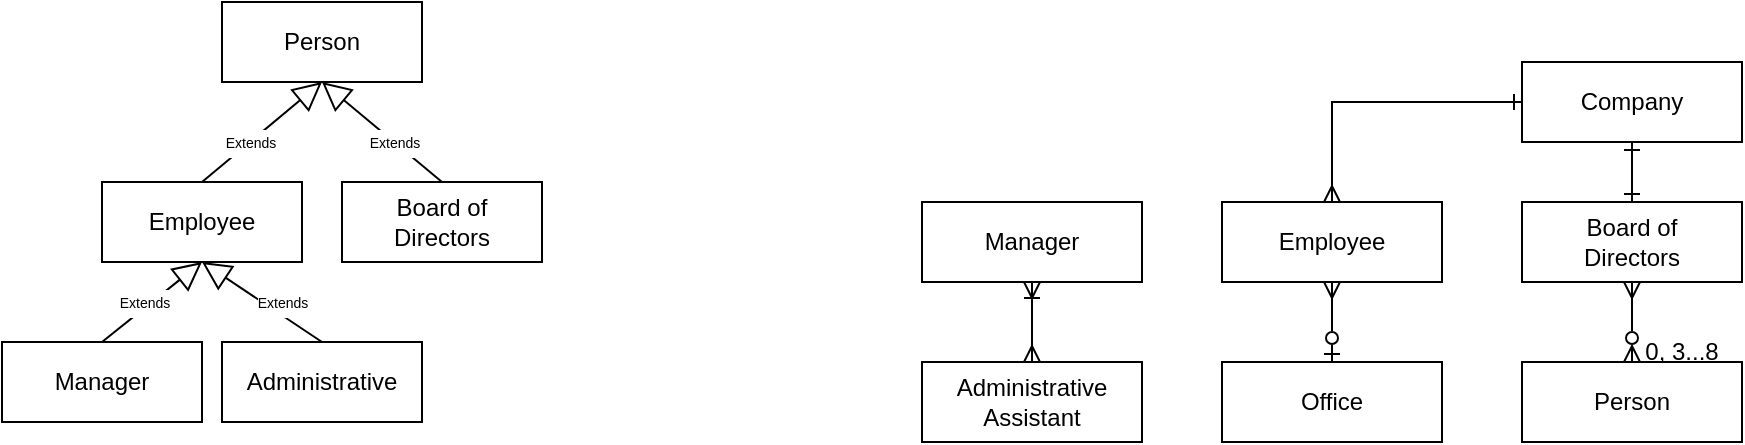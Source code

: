 <mxfile version="21.0.8" type="github">
  <diagram name="Page-1" id="929967ad-93f9-6ef4-fab6-5d389245f69c">
    <mxGraphModel dx="787" dy="437" grid="0" gridSize="10" guides="1" tooltips="1" connect="1" arrows="1" fold="1" page="1" pageScale="1.5" pageWidth="1169" pageHeight="826" background="none" math="0" shadow="0">
      <root>
        <mxCell id="0" style=";html=1;" />
        <mxCell id="1" style=";html=1;" parent="0" />
        <mxCell id="eIwYXYLHUi0qYOk802lU-5" value="Person" style="html=1;whiteSpace=wrap;" vertex="1" parent="1">
          <mxGeometry x="1230" y="650" width="110" height="40" as="geometry" />
        </mxCell>
        <mxCell id="eIwYXYLHUi0qYOk802lU-6" value="Employee" style="html=1;whiteSpace=wrap;" vertex="1" parent="1">
          <mxGeometry x="1080" y="570" width="110" height="40" as="geometry" />
        </mxCell>
        <mxCell id="eIwYXYLHUi0qYOk802lU-7" value="Manager" style="html=1;whiteSpace=wrap;" vertex="1" parent="1">
          <mxGeometry x="930" y="570" width="110" height="40" as="geometry" />
        </mxCell>
        <mxCell id="eIwYXYLHUi0qYOk802lU-8" value="Administrative&lt;br&gt;Assistant" style="html=1;whiteSpace=wrap;" vertex="1" parent="1">
          <mxGeometry x="930" y="650" width="110" height="40" as="geometry" />
        </mxCell>
        <mxCell id="eIwYXYLHUi0qYOk802lU-9" value="Company" style="html=1;whiteSpace=wrap;" vertex="1" parent="1">
          <mxGeometry x="1230" y="500" width="110" height="40" as="geometry" />
        </mxCell>
        <mxCell id="eIwYXYLHUi0qYOk802lU-10" value="Board of&lt;br&gt;Directors" style="html=1;whiteSpace=wrap;" vertex="1" parent="1">
          <mxGeometry x="1230" y="570" width="110" height="40" as="geometry" />
        </mxCell>
        <mxCell id="eIwYXYLHUi0qYOk802lU-12" value="" style="fontSize=12;html=1;endArrow=ERmany;endFill=0;rounded=0;exitX=0;exitY=0.5;exitDx=0;exitDy=0;startArrow=ERone;startFill=0;entryX=0.5;entryY=0;entryDx=0;entryDy=0;edgeStyle=orthogonalEdgeStyle;" edge="1" parent="1" source="eIwYXYLHUi0qYOk802lU-9" target="eIwYXYLHUi0qYOk802lU-6">
          <mxGeometry width="100" height="100" relative="1" as="geometry">
            <mxPoint x="1130" y="560" as="sourcePoint" />
            <mxPoint x="1230" y="460" as="targetPoint" />
          </mxGeometry>
        </mxCell>
        <mxCell id="eIwYXYLHUi0qYOk802lU-17" value="" style="fontSize=12;html=1;endArrow=ERmany;endFill=0;rounded=0;exitX=0.5;exitY=1;exitDx=0;exitDy=0;startArrow=ERoneToMany;startFill=0;entryX=0.5;entryY=0;entryDx=0;entryDy=0;" edge="1" parent="1" source="eIwYXYLHUi0qYOk802lU-7" target="eIwYXYLHUi0qYOk802lU-8">
          <mxGeometry width="100" height="100" relative="1" as="geometry">
            <mxPoint x="1240" y="520" as="sourcePoint" />
            <mxPoint x="1120" y="520" as="targetPoint" />
          </mxGeometry>
        </mxCell>
        <mxCell id="eIwYXYLHUi0qYOk802lU-19" value="" style="fontSize=12;html=1;endArrow=ERone;startArrow=ERone;rounded=0;entryX=0.5;entryY=1;entryDx=0;entryDy=0;exitX=0.5;exitY=0;exitDx=0;exitDy=0;startFill=0;endFill=0;" edge="1" parent="1" source="eIwYXYLHUi0qYOk802lU-10" target="eIwYXYLHUi0qYOk802lU-9">
          <mxGeometry width="100" height="100" relative="1" as="geometry">
            <mxPoint x="1130" y="560" as="sourcePoint" />
            <mxPoint x="1230" y="460" as="targetPoint" />
          </mxGeometry>
        </mxCell>
        <mxCell id="eIwYXYLHUi0qYOk802lU-20" value="Office" style="html=1;whiteSpace=wrap;" vertex="1" parent="1">
          <mxGeometry x="1080" y="650" width="110" height="40" as="geometry" />
        </mxCell>
        <mxCell id="eIwYXYLHUi0qYOk802lU-21" value="" style="fontSize=12;html=1;endArrow=ERmany;endFill=0;rounded=0;startArrow=ERzeroToOne;startFill=0;entryX=0.5;entryY=1;entryDx=0;entryDy=0;exitX=0.5;exitY=0;exitDx=0;exitDy=0;" edge="1" parent="1" source="eIwYXYLHUi0qYOk802lU-20" target="eIwYXYLHUi0qYOk802lU-6">
          <mxGeometry width="100" height="100" relative="1" as="geometry">
            <mxPoint x="1055" y="450" as="sourcePoint" />
            <mxPoint x="1120" y="520" as="targetPoint" />
          </mxGeometry>
        </mxCell>
        <mxCell id="eIwYXYLHUi0qYOk802lU-22" value="" style="fontSize=12;html=1;endArrow=ERmany;endFill=0;rounded=0;exitX=0.5;exitY=0;exitDx=0;exitDy=0;startArrow=ERzeroToMany;startFill=0;entryX=0.5;entryY=1;entryDx=0;entryDy=0;" edge="1" parent="1" source="eIwYXYLHUi0qYOk802lU-5" target="eIwYXYLHUi0qYOk802lU-10">
          <mxGeometry width="100" height="100" relative="1" as="geometry">
            <mxPoint x="1240" y="520" as="sourcePoint" />
            <mxPoint x="1120" y="520" as="targetPoint" />
          </mxGeometry>
        </mxCell>
        <mxCell id="eIwYXYLHUi0qYOk802lU-25" value="0, 3...8" style="text;html=1;strokeColor=none;fillColor=none;align=center;verticalAlign=middle;whiteSpace=wrap;rounded=0;" vertex="1" parent="1">
          <mxGeometry x="1280" y="640" width="60" height="10" as="geometry" />
        </mxCell>
        <mxCell id="eIwYXYLHUi0qYOk802lU-26" value="Person" style="html=1;whiteSpace=wrap;" vertex="1" parent="1">
          <mxGeometry x="580" y="470" width="100" height="40" as="geometry" />
        </mxCell>
        <mxCell id="eIwYXYLHUi0qYOk802lU-30" value="&lt;p style=&quot;line-height: 0%; font-size: 7px;&quot;&gt;&lt;font style=&quot;font-size: 7px;&quot;&gt;Extends&lt;/font&gt;&lt;/p&gt;" style="endArrow=block;endSize=12;endFill=0;html=1;rounded=0;entryX=0.5;entryY=1;entryDx=0;entryDy=0;jumpSize=6;fontSize=7;spacing=2;startSize=6;exitX=0.5;exitY=0;exitDx=0;exitDy=0;" edge="1" parent="1" source="eIwYXYLHUi0qYOk802lU-31" target="eIwYXYLHUi0qYOk802lU-26">
          <mxGeometry x="-0.2" width="160" relative="1" as="geometry">
            <mxPoint x="565" y="560" as="sourcePoint" />
            <mxPoint x="710" y="550" as="targetPoint" />
            <Array as="points" />
            <mxPoint as="offset" />
          </mxGeometry>
        </mxCell>
        <mxCell id="eIwYXYLHUi0qYOk802lU-31" value="Employee" style="html=1;whiteSpace=wrap;" vertex="1" parent="1">
          <mxGeometry x="520" y="560" width="100" height="40" as="geometry" />
        </mxCell>
        <mxCell id="eIwYXYLHUi0qYOk802lU-33" value="&lt;p style=&quot;line-height: 0%; font-size: 7px;&quot;&gt;&lt;font style=&quot;font-size: 7px;&quot;&gt;Extends&lt;/font&gt;&lt;/p&gt;" style="endArrow=block;endSize=12;endFill=0;html=1;rounded=0;entryX=0.5;entryY=1;entryDx=0;entryDy=0;jumpSize=6;fontSize=7;spacing=2;startSize=6;exitX=0.5;exitY=0;exitDx=0;exitDy=0;" edge="1" parent="1" source="eIwYXYLHUi0qYOk802lU-34" target="eIwYXYLHUi0qYOk802lU-31">
          <mxGeometry x="-0.1" y="2" width="160" relative="1" as="geometry">
            <mxPoint x="540" y="650" as="sourcePoint" />
            <mxPoint x="540" y="620" as="targetPoint" />
            <Array as="points" />
            <mxPoint as="offset" />
          </mxGeometry>
        </mxCell>
        <mxCell id="eIwYXYLHUi0qYOk802lU-34" value="Manager" style="html=1;whiteSpace=wrap;" vertex="1" parent="1">
          <mxGeometry x="470" y="640" width="100" height="40" as="geometry" />
        </mxCell>
        <mxCell id="eIwYXYLHUi0qYOk802lU-35" value="Administrative" style="html=1;whiteSpace=wrap;" vertex="1" parent="1">
          <mxGeometry x="580" y="640" width="100" height="40" as="geometry" />
        </mxCell>
        <mxCell id="eIwYXYLHUi0qYOk802lU-37" value="&lt;p style=&quot;line-height: 0%; font-size: 7px;&quot;&gt;&lt;font style=&quot;font-size: 7px;&quot;&gt;Extends&lt;/font&gt;&lt;/p&gt;" style="endArrow=block;endSize=12;endFill=0;html=1;rounded=0;entryX=0.5;entryY=1;entryDx=0;entryDy=0;jumpSize=6;fontSize=7;spacing=2;startSize=6;exitX=0.5;exitY=0;exitDx=0;exitDy=0;" edge="1" parent="1" source="eIwYXYLHUi0qYOk802lU-35" target="eIwYXYLHUi0qYOk802lU-31">
          <mxGeometry x="-0.231" y="-6" width="160" relative="1" as="geometry">
            <mxPoint x="530" y="650" as="sourcePoint" />
            <mxPoint x="580" y="610" as="targetPoint" />
            <Array as="points" />
            <mxPoint as="offset" />
          </mxGeometry>
        </mxCell>
        <mxCell id="eIwYXYLHUi0qYOk802lU-38" value="&lt;p style=&quot;line-height: 0%; font-size: 7px;&quot;&gt;&lt;font style=&quot;font-size: 7px;&quot;&gt;Extends&lt;/font&gt;&lt;/p&gt;" style="endArrow=block;endSize=12;endFill=0;html=1;rounded=0;entryX=0.5;entryY=1;entryDx=0;entryDy=0;jumpSize=6;fontSize=7;spacing=2;startSize=6;exitX=0.5;exitY=0;exitDx=0;exitDy=0;" edge="1" parent="1" source="eIwYXYLHUi0qYOk802lU-39" target="eIwYXYLHUi0qYOk802lU-26">
          <mxGeometry x="-0.2" width="160" relative="1" as="geometry">
            <mxPoint x="695" y="560" as="sourcePoint" />
            <mxPoint x="700" y="510" as="targetPoint" />
            <Array as="points" />
            <mxPoint as="offset" />
          </mxGeometry>
        </mxCell>
        <mxCell id="eIwYXYLHUi0qYOk802lU-39" value="Board of&lt;br&gt;Directors" style="html=1;whiteSpace=wrap;" vertex="1" parent="1">
          <mxGeometry x="640" y="560" width="100" height="40" as="geometry" />
        </mxCell>
      </root>
    </mxGraphModel>
  </diagram>
</mxfile>
